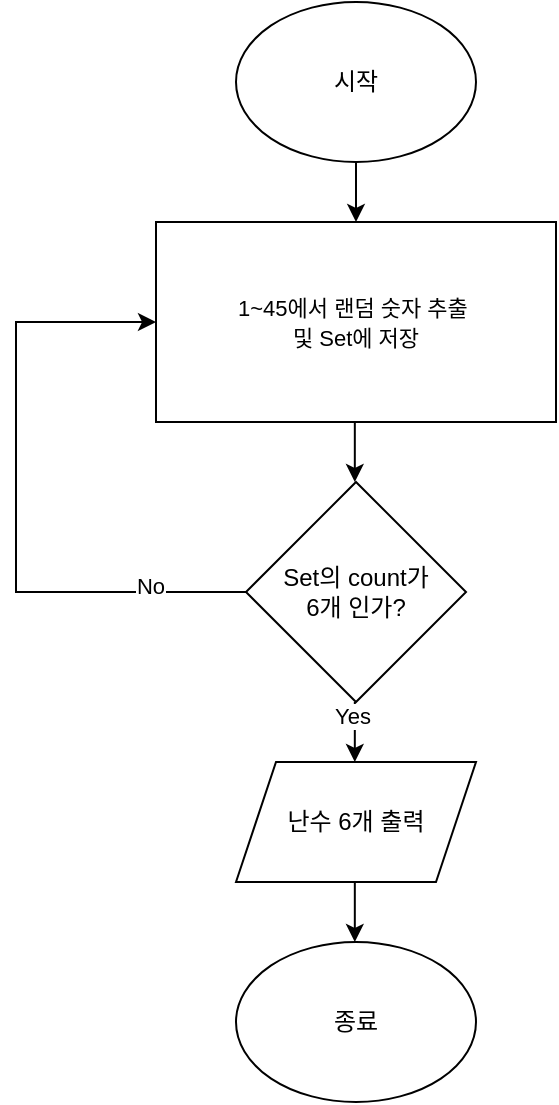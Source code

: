 <mxfile version="24.7.1" type="device">
  <diagram name="페이지-1" id="-yjcsuDPPfiVAaao8u9j">
    <mxGraphModel dx="1046" dy="873" grid="1" gridSize="10" guides="1" tooltips="1" connect="1" arrows="1" fold="1" page="1" pageScale="1" pageWidth="827" pageHeight="1169" math="0" shadow="0">
      <root>
        <mxCell id="0" />
        <mxCell id="1" parent="0" />
        <mxCell id="3bp__K_LEtmGNQhIIfoa-1" value="시작" style="ellipse;whiteSpace=wrap;html=1;" parent="1" vertex="1">
          <mxGeometry x="170" y="70" width="120" height="80" as="geometry" />
        </mxCell>
        <mxCell id="3bp__K_LEtmGNQhIIfoa-6" value="" style="endArrow=classic;html=1;rounded=0;exitX=0.5;exitY=1;exitDx=0;exitDy=0;" parent="1" source="3bp__K_LEtmGNQhIIfoa-1" edge="1">
          <mxGeometry width="50" height="50" relative="1" as="geometry">
            <mxPoint x="260" y="440" as="sourcePoint" />
            <mxPoint x="230" y="180" as="targetPoint" />
          </mxGeometry>
        </mxCell>
        <mxCell id="3bp__K_LEtmGNQhIIfoa-10" value="&lt;div&gt;&lt;span style=&quot;font-size: 11px;&quot;&gt;1~45에서 랜덤 숫자 추출&amp;nbsp;&lt;/span&gt;&lt;/div&gt;&lt;div&gt;&lt;span style=&quot;font-size: 11px;&quot;&gt;및 Set에 저장&lt;/span&gt;&lt;/div&gt;" style="rounded=0;whiteSpace=wrap;html=1;" parent="1" vertex="1">
          <mxGeometry x="130" y="180" width="200" height="100" as="geometry" />
        </mxCell>
        <mxCell id="3bp__K_LEtmGNQhIIfoa-14" value="난수 6개 출력" style="shape=parallelogram;perimeter=parallelogramPerimeter;whiteSpace=wrap;html=1;fixedSize=1;" parent="1" vertex="1">
          <mxGeometry x="170" y="450" width="120" height="60" as="geometry" />
        </mxCell>
        <mxCell id="3bp__K_LEtmGNQhIIfoa-16" value="종료" style="ellipse;whiteSpace=wrap;html=1;" parent="1" vertex="1">
          <mxGeometry x="170" y="540" width="120" height="80" as="geometry" />
        </mxCell>
        <mxCell id="3bp__K_LEtmGNQhIIfoa-17" value="" style="endArrow=classic;html=1;rounded=0;" parent="1" edge="1">
          <mxGeometry width="50" height="50" relative="1" as="geometry">
            <mxPoint x="229.41" y="510" as="sourcePoint" />
            <mxPoint x="229.41" y="540" as="targetPoint" />
          </mxGeometry>
        </mxCell>
        <mxCell id="t1gActdxB4ybBmeo3U9x-2" value="Set의 count가&lt;div&gt;6개 인가?&lt;/div&gt;" style="rhombus;whiteSpace=wrap;html=1;" parent="1" vertex="1">
          <mxGeometry x="175" y="310" width="110" height="110" as="geometry" />
        </mxCell>
        <mxCell id="t1gActdxB4ybBmeo3U9x-3" value="" style="endArrow=classic;html=1;rounded=0;exitX=0.5;exitY=1;exitDx=0;exitDy=0;" parent="1" edge="1">
          <mxGeometry width="50" height="50" relative="1" as="geometry">
            <mxPoint x="229.41" y="280" as="sourcePoint" />
            <mxPoint x="229.41" y="310" as="targetPoint" />
          </mxGeometry>
        </mxCell>
        <mxCell id="t1gActdxB4ybBmeo3U9x-4" value="" style="endArrow=classic;html=1;rounded=0;exitX=0;exitY=0.5;exitDx=0;exitDy=0;entryX=0;entryY=0.5;entryDx=0;entryDy=0;" parent="1" source="t1gActdxB4ybBmeo3U9x-2" target="3bp__K_LEtmGNQhIIfoa-10" edge="1">
          <mxGeometry width="50" height="50" relative="1" as="geometry">
            <mxPoint x="130" y="370" as="sourcePoint" />
            <mxPoint x="130" y="400" as="targetPoint" />
            <Array as="points">
              <mxPoint x="60" y="365" />
              <mxPoint x="60" y="230" />
            </Array>
          </mxGeometry>
        </mxCell>
        <mxCell id="t1gActdxB4ybBmeo3U9x-5" value="No" style="edgeLabel;html=1;align=center;verticalAlign=middle;resizable=0;points=[];" parent="t1gActdxB4ybBmeo3U9x-4" vertex="1" connectable="0">
          <mxGeometry x="-0.697" y="-3" relative="1" as="geometry">
            <mxPoint as="offset" />
          </mxGeometry>
        </mxCell>
        <mxCell id="t1gActdxB4ybBmeo3U9x-6" value="" style="endArrow=classic;html=1;rounded=0;exitX=0.5;exitY=1;exitDx=0;exitDy=0;" parent="1" edge="1">
          <mxGeometry width="50" height="50" relative="1" as="geometry">
            <mxPoint x="229.41" y="420" as="sourcePoint" />
            <mxPoint x="229.41" y="450" as="targetPoint" />
          </mxGeometry>
        </mxCell>
        <mxCell id="t1gActdxB4ybBmeo3U9x-7" value="Yes" style="edgeLabel;html=1;align=center;verticalAlign=middle;resizable=0;points=[];" parent="t1gActdxB4ybBmeo3U9x-6" vertex="1" connectable="0">
          <mxGeometry x="-0.561" y="-2" relative="1" as="geometry">
            <mxPoint as="offset" />
          </mxGeometry>
        </mxCell>
      </root>
    </mxGraphModel>
  </diagram>
</mxfile>
